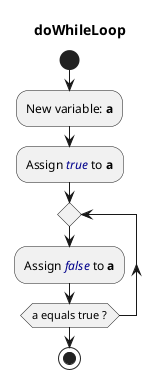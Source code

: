 @startuml
title doWhileLoop
start
:New variable: <b>a</b>;
:Assign <color:darkblue><i>true</i></color> to <b>a</b>;
repeat
:Assign <color:darkblue><i>false</i></color> to <b>a</b>;
repeat while (a equals true ?)
stop
@enduml
